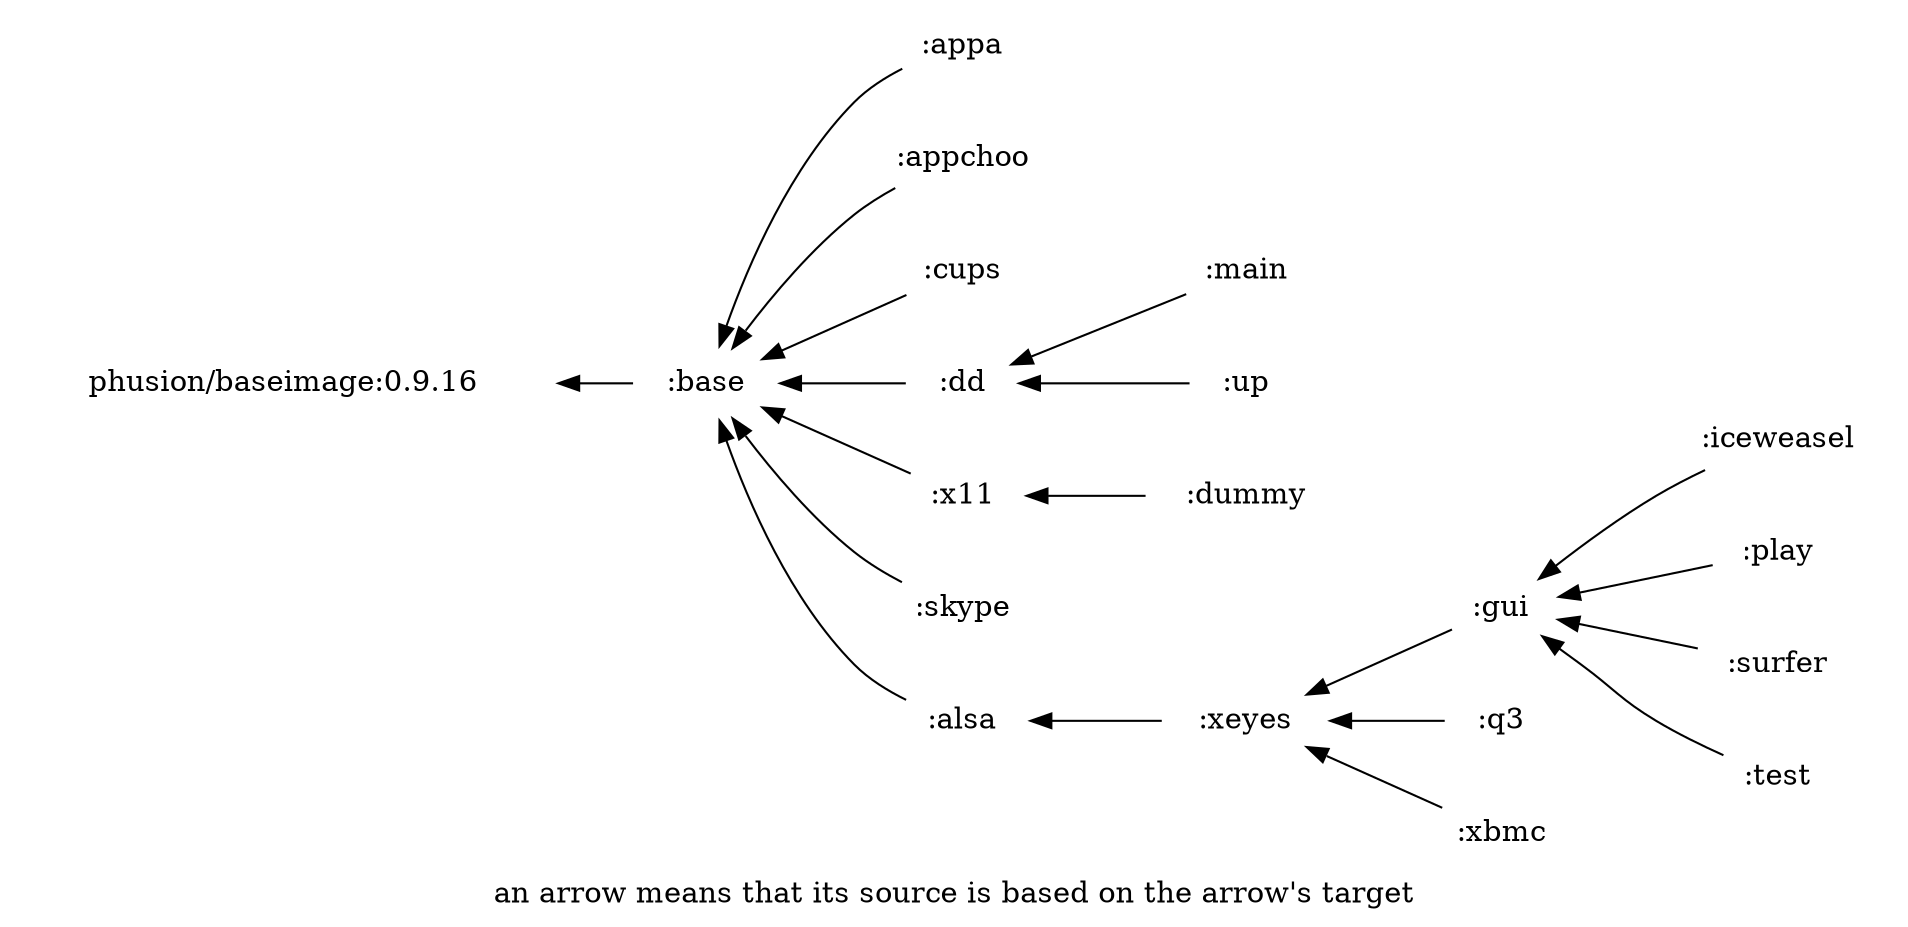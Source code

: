 digraph deps{ graph [label="an arrow means that its source is based on the arrow's target", labelloc=b]; node [color=white]; rankdir = RL;
":alsa" -> ":base" ;
":appa" -> ":base" ;
":appchoo" -> ":base" ;
":base" -> "phusion/baseimage:0.9.16" ;
":cups" -> ":base" ;
":dd" -> ":base" ;
":dummy" -> ":x11" ;
":gui" -> ":xeyes" ;
":iceweasel" -> ":gui" ;
":main" -> ":dd" ;
":play" -> ":gui" ;
":q3" -> ":xeyes" ;
":skype" -> ":base" ;
":surfer" -> ":gui" ;
":test" -> ":gui" ;
":up" -> ":dd" ;
":x11" -> ":base" ;
":xbmc" -> ":xeyes" ;
":xeyes" -> ":alsa" ;
}
